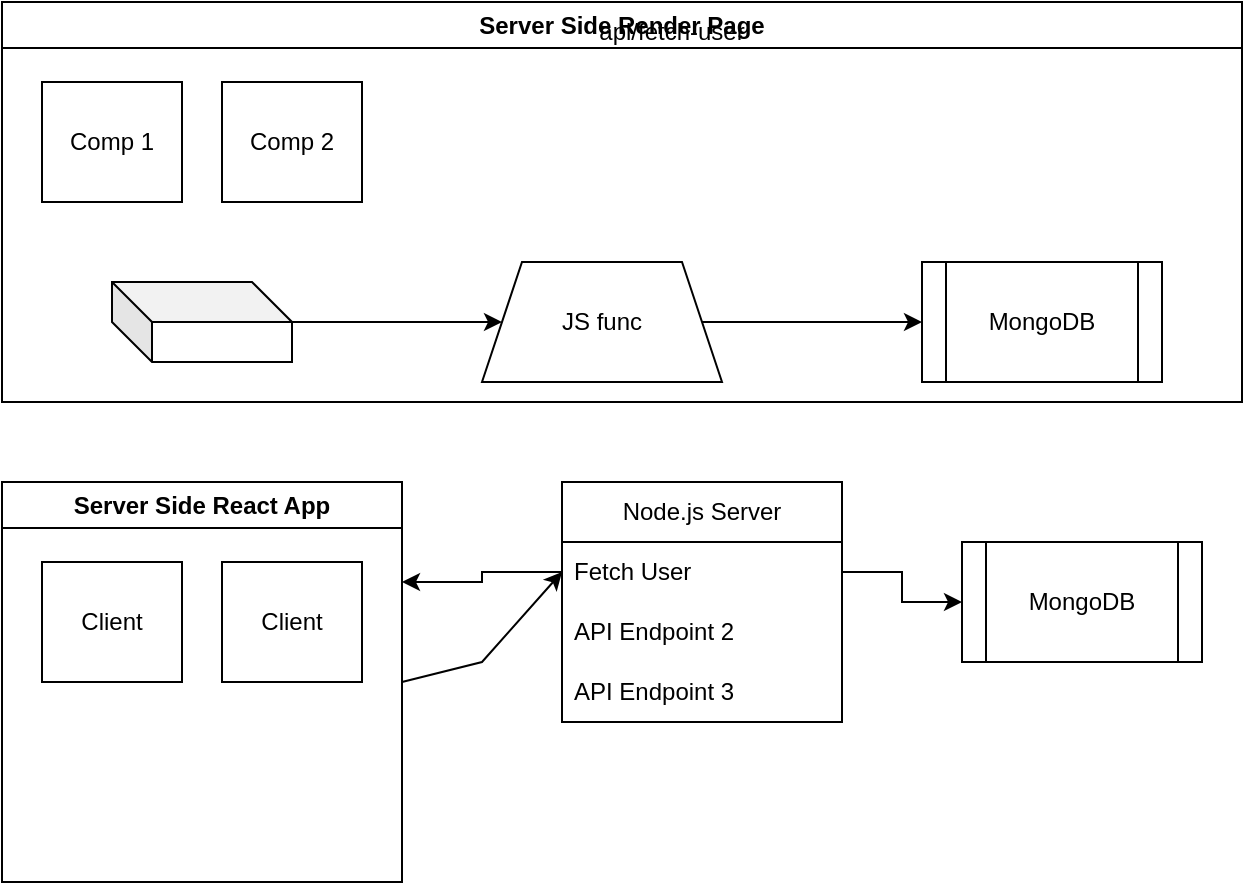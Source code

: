 <mxfile version="24.0.2" type="github">
  <diagram name="Страница — 1" id="GMZP3E-e-3gxaIH2xgBL">
    <mxGraphModel dx="1386" dy="735" grid="1" gridSize="10" guides="1" tooltips="1" connect="1" arrows="1" fold="1" page="1" pageScale="1" pageWidth="827" pageHeight="1169" math="0" shadow="0">
      <root>
        <mxCell id="0" />
        <mxCell id="1" parent="0" />
        <mxCell id="mFno5pLPdWhoKQydAtAg-1" value="Server Side Render Page" style="swimlane;whiteSpace=wrap;html=1;" parent="1" vertex="1">
          <mxGeometry x="160" y="80" width="620" height="200" as="geometry" />
        </mxCell>
        <mxCell id="mFno5pLPdWhoKQydAtAg-2" value="Comp 1" style="rounded=0;whiteSpace=wrap;html=1;" parent="mFno5pLPdWhoKQydAtAg-1" vertex="1">
          <mxGeometry x="20" y="40" width="70" height="60" as="geometry" />
        </mxCell>
        <mxCell id="mFno5pLPdWhoKQydAtAg-3" value="Comp 2" style="rounded=0;whiteSpace=wrap;html=1;" parent="mFno5pLPdWhoKQydAtAg-1" vertex="1">
          <mxGeometry x="110" y="40" width="70" height="60" as="geometry" />
        </mxCell>
        <mxCell id="mFno5pLPdWhoKQydAtAg-23" style="edgeStyle=orthogonalEdgeStyle;rounded=0;orthogonalLoop=1;jettySize=auto;html=1;exitX=0;exitY=0;exitDx=90;exitDy=20;exitPerimeter=0;entryX=0;entryY=0.5;entryDx=0;entryDy=0;" parent="mFno5pLPdWhoKQydAtAg-1" source="mFno5pLPdWhoKQydAtAg-19" target="mFno5pLPdWhoKQydAtAg-20" edge="1">
          <mxGeometry relative="1" as="geometry" />
        </mxCell>
        <mxCell id="mFno5pLPdWhoKQydAtAg-19" value="" style="shape=cube;whiteSpace=wrap;html=1;boundedLbl=1;backgroundOutline=1;darkOpacity=0.05;darkOpacity2=0.1;" parent="mFno5pLPdWhoKQydAtAg-1" vertex="1">
          <mxGeometry x="55" y="140" width="90" height="40" as="geometry" />
        </mxCell>
        <mxCell id="mFno5pLPdWhoKQydAtAg-24" style="edgeStyle=orthogonalEdgeStyle;rounded=0;orthogonalLoop=1;jettySize=auto;html=1;exitX=1;exitY=0.5;exitDx=0;exitDy=0;entryX=0;entryY=0.5;entryDx=0;entryDy=0;" parent="mFno5pLPdWhoKQydAtAg-1" source="mFno5pLPdWhoKQydAtAg-20" target="mFno5pLPdWhoKQydAtAg-22" edge="1">
          <mxGeometry relative="1" as="geometry" />
        </mxCell>
        <mxCell id="mFno5pLPdWhoKQydAtAg-20" value="JS func" style="shape=trapezoid;perimeter=trapezoidPerimeter;whiteSpace=wrap;html=1;fixedSize=1;" parent="mFno5pLPdWhoKQydAtAg-1" vertex="1">
          <mxGeometry x="240" y="130" width="120" height="60" as="geometry" />
        </mxCell>
        <mxCell id="mFno5pLPdWhoKQydAtAg-22" value="MongoDB" style="shape=process;whiteSpace=wrap;html=1;backgroundOutline=1;" parent="mFno5pLPdWhoKQydAtAg-1" vertex="1">
          <mxGeometry x="460" y="130" width="120" height="60" as="geometry" />
        </mxCell>
        <mxCell id="mFno5pLPdWhoKQydAtAg-6" value="Node.js Server" style="swimlane;fontStyle=0;childLayout=stackLayout;horizontal=1;startSize=30;horizontalStack=0;resizeParent=1;resizeParentMax=0;resizeLast=0;collapsible=1;marginBottom=0;whiteSpace=wrap;html=1;" parent="1" vertex="1">
          <mxGeometry x="440" y="320" width="140" height="120" as="geometry" />
        </mxCell>
        <mxCell id="mFno5pLPdWhoKQydAtAg-7" value="Fetch User" style="text;strokeColor=none;fillColor=none;align=left;verticalAlign=middle;spacingLeft=4;spacingRight=4;overflow=hidden;points=[[0,0.5],[1,0.5]];portConstraint=eastwest;rotatable=0;whiteSpace=wrap;html=1;" parent="mFno5pLPdWhoKQydAtAg-6" vertex="1">
          <mxGeometry y="30" width="140" height="30" as="geometry" />
        </mxCell>
        <mxCell id="mFno5pLPdWhoKQydAtAg-8" value="API Endpoint 2" style="text;strokeColor=none;fillColor=none;align=left;verticalAlign=middle;spacingLeft=4;spacingRight=4;overflow=hidden;points=[[0,0.5],[1,0.5]];portConstraint=eastwest;rotatable=0;whiteSpace=wrap;html=1;" parent="mFno5pLPdWhoKQydAtAg-6" vertex="1">
          <mxGeometry y="60" width="140" height="30" as="geometry" />
        </mxCell>
        <mxCell id="mFno5pLPdWhoKQydAtAg-9" value="API Endpoint 3" style="text;strokeColor=none;fillColor=none;align=left;verticalAlign=middle;spacingLeft=4;spacingRight=4;overflow=hidden;points=[[0,0.5],[1,0.5]];portConstraint=eastwest;rotatable=0;whiteSpace=wrap;html=1;" parent="mFno5pLPdWhoKQydAtAg-6" vertex="1">
          <mxGeometry y="90" width="140" height="30" as="geometry" />
        </mxCell>
        <mxCell id="mFno5pLPdWhoKQydAtAg-11" value="Server Side React App" style="swimlane;whiteSpace=wrap;html=1;" parent="1" vertex="1">
          <mxGeometry x="160" y="320" width="200" height="200" as="geometry" />
        </mxCell>
        <mxCell id="mFno5pLPdWhoKQydAtAg-12" value="Client" style="rounded=0;whiteSpace=wrap;html=1;" parent="mFno5pLPdWhoKQydAtAg-11" vertex="1">
          <mxGeometry x="20" y="40" width="70" height="60" as="geometry" />
        </mxCell>
        <mxCell id="mFno5pLPdWhoKQydAtAg-13" value="Client" style="rounded=0;whiteSpace=wrap;html=1;" parent="mFno5pLPdWhoKQydAtAg-11" vertex="1">
          <mxGeometry x="110" y="40" width="70" height="60" as="geometry" />
        </mxCell>
        <mxCell id="mFno5pLPdWhoKQydAtAg-14" value="" style="endArrow=classic;html=1;rounded=0;exitX=1;exitY=0.5;exitDx=0;exitDy=0;entryX=0;entryY=0.5;entryDx=0;entryDy=0;" parent="1" source="mFno5pLPdWhoKQydAtAg-11" target="mFno5pLPdWhoKQydAtAg-7" edge="1">
          <mxGeometry width="50" height="50" relative="1" as="geometry">
            <mxPoint x="540" y="230" as="sourcePoint" />
            <mxPoint x="430" y="230" as="targetPoint" />
            <Array as="points">
              <mxPoint x="400" y="410" />
            </Array>
          </mxGeometry>
        </mxCell>
        <mxCell id="mFno5pLPdWhoKQydAtAg-15" value="MongoDB" style="shape=process;whiteSpace=wrap;html=1;backgroundOutline=1;" parent="1" vertex="1">
          <mxGeometry x="640" y="350" width="120" height="60" as="geometry" />
        </mxCell>
        <mxCell id="mFno5pLPdWhoKQydAtAg-16" style="edgeStyle=orthogonalEdgeStyle;rounded=0;orthogonalLoop=1;jettySize=auto;html=1;exitX=1;exitY=0.5;exitDx=0;exitDy=0;entryX=0;entryY=0.5;entryDx=0;entryDy=0;" parent="1" source="mFno5pLPdWhoKQydAtAg-7" target="mFno5pLPdWhoKQydAtAg-15" edge="1">
          <mxGeometry relative="1" as="geometry" />
        </mxCell>
        <mxCell id="mFno5pLPdWhoKQydAtAg-17" style="edgeStyle=orthogonalEdgeStyle;rounded=0;orthogonalLoop=1;jettySize=auto;html=1;exitX=0;exitY=0.5;exitDx=0;exitDy=0;entryX=1;entryY=0.25;entryDx=0;entryDy=0;" parent="1" source="mFno5pLPdWhoKQydAtAg-7" target="mFno5pLPdWhoKQydAtAg-11" edge="1">
          <mxGeometry relative="1" as="geometry">
            <Array as="points">
              <mxPoint x="400" y="365" />
              <mxPoint x="400" y="370" />
            </Array>
          </mxGeometry>
        </mxCell>
        <mxCell id="mFno5pLPdWhoKQydAtAg-18" value="api/fetch-user" style="text;html=1;align=center;verticalAlign=middle;whiteSpace=wrap;rounded=0;" parent="1" vertex="1">
          <mxGeometry x="440" y="80" width="110" height="30" as="geometry" />
        </mxCell>
      </root>
    </mxGraphModel>
  </diagram>
</mxfile>
